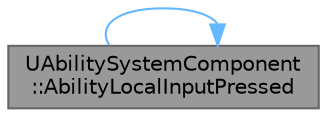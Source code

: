 digraph "UAbilitySystemComponent::AbilityLocalInputPressed"
{
 // INTERACTIVE_SVG=YES
 // LATEX_PDF_SIZE
  bgcolor="transparent";
  edge [fontname=Helvetica,fontsize=10,labelfontname=Helvetica,labelfontsize=10];
  node [fontname=Helvetica,fontsize=10,shape=box,height=0.2,width=0.4];
  rankdir="LR";
  Node1 [id="Node000001",label="UAbilitySystemComponent\l::AbilityLocalInputPressed",height=0.2,width=0.4,color="gray40", fillcolor="grey60", style="filled", fontcolor="black",tooltip="Called to handle ability bind input."];
  Node1 -> Node1 [id="edge1_Node000001_Node000001",color="steelblue1",style="solid",tooltip=" "];
}
